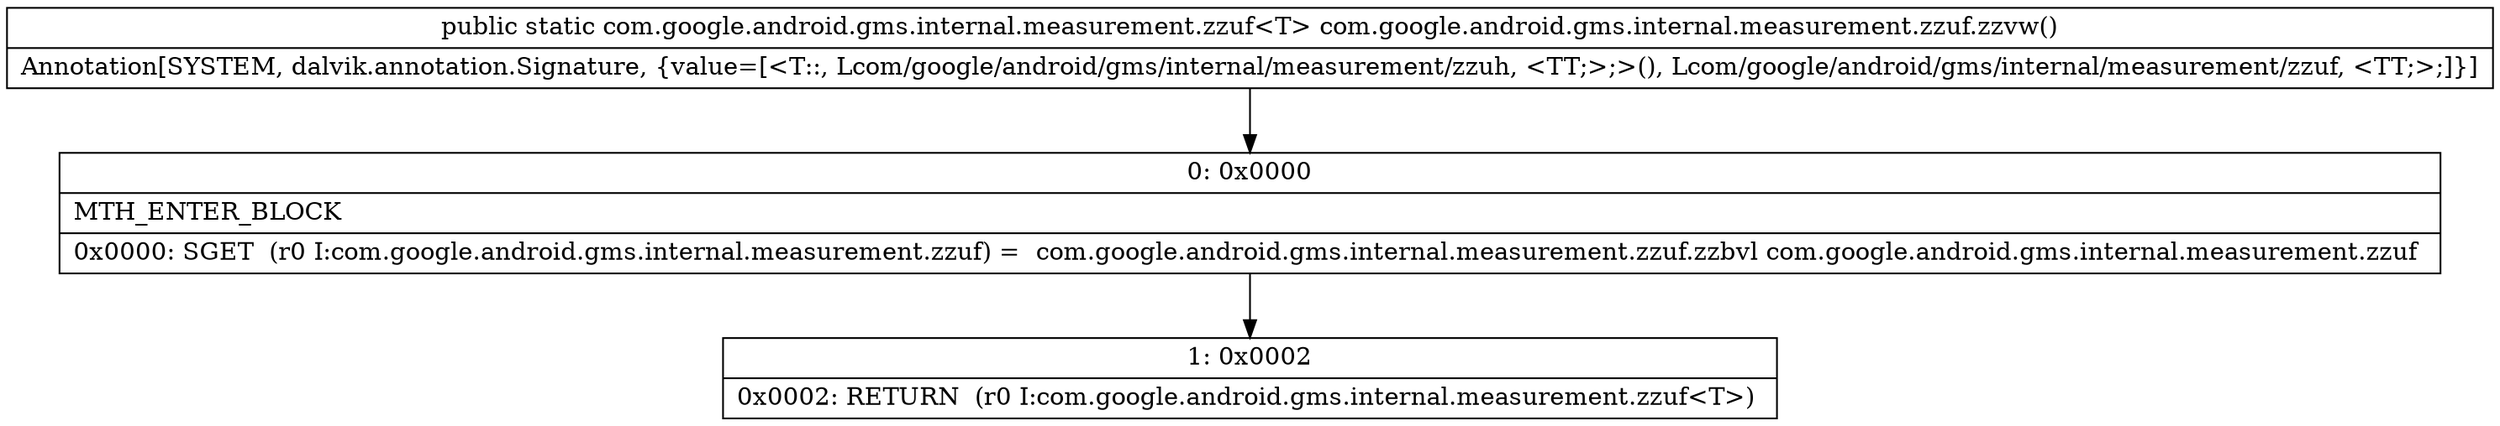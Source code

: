 digraph "CFG forcom.google.android.gms.internal.measurement.zzuf.zzvw()Lcom\/google\/android\/gms\/internal\/measurement\/zzuf;" {
Node_0 [shape=record,label="{0\:\ 0x0000|MTH_ENTER_BLOCK\l|0x0000: SGET  (r0 I:com.google.android.gms.internal.measurement.zzuf) =  com.google.android.gms.internal.measurement.zzuf.zzbvl com.google.android.gms.internal.measurement.zzuf \l}"];
Node_1 [shape=record,label="{1\:\ 0x0002|0x0002: RETURN  (r0 I:com.google.android.gms.internal.measurement.zzuf\<T\>) \l}"];
MethodNode[shape=record,label="{public static com.google.android.gms.internal.measurement.zzuf\<T\> com.google.android.gms.internal.measurement.zzuf.zzvw()  | Annotation[SYSTEM, dalvik.annotation.Signature, \{value=[\<T::, Lcom\/google\/android\/gms\/internal\/measurement\/zzuh, \<TT;\>;\>(), Lcom\/google\/android\/gms\/internal\/measurement\/zzuf, \<TT;\>;]\}]\l}"];
MethodNode -> Node_0;
Node_0 -> Node_1;
}


